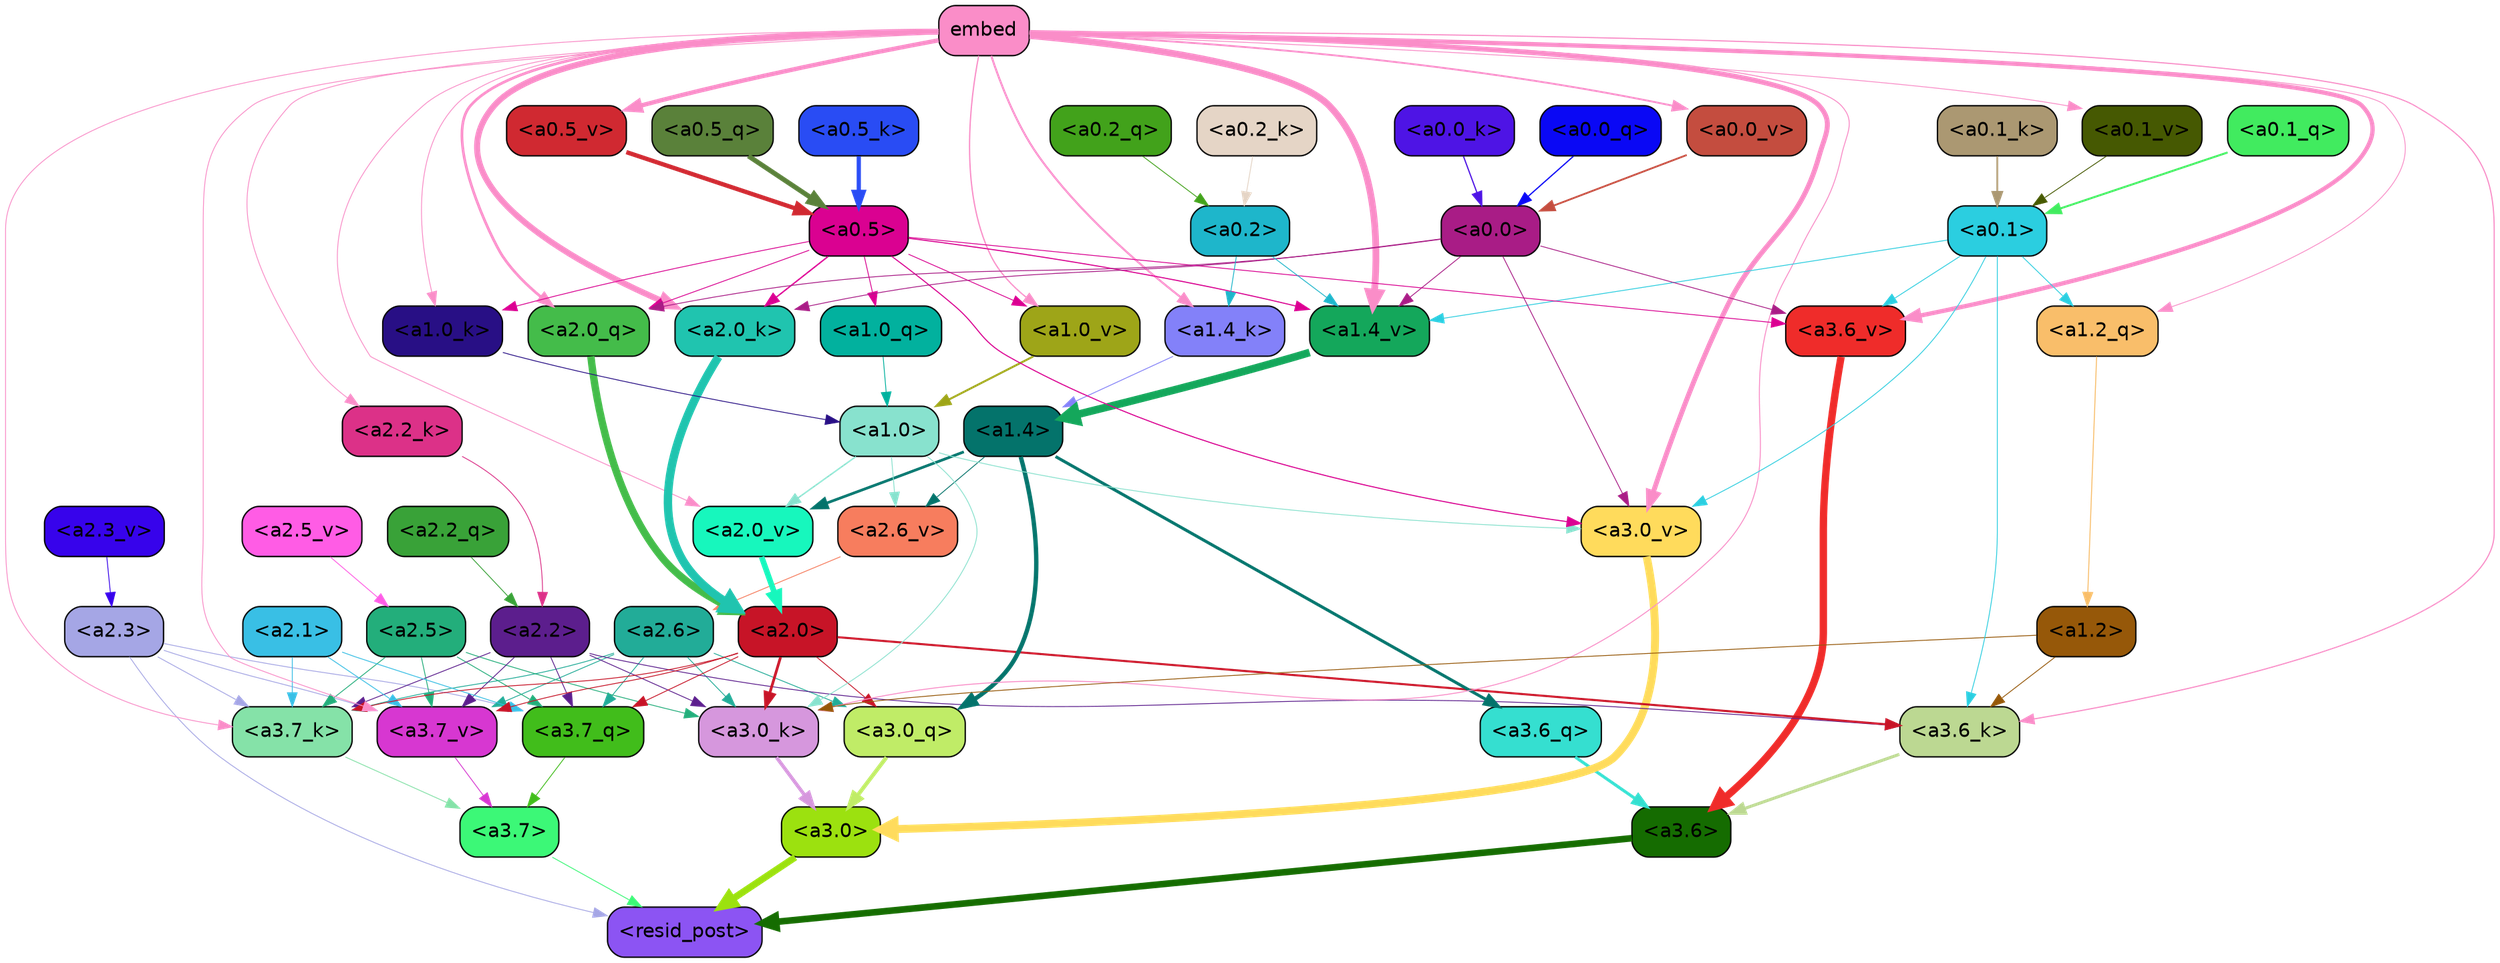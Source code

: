 strict digraph "" {
	graph [bgcolor=transparent,
		layout=dot,
		overlap=false,
		splines=true
	];
	"<a3.7>"	[color=black,
		fillcolor="#3cf877",
		fontname=Helvetica,
		shape=box,
		style="filled, rounded"];
	"<resid_post>"	[color=black,
		fillcolor="#8c54f3",
		fontname=Helvetica,
		shape=box,
		style="filled, rounded"];
	"<a3.7>" -> "<resid_post>"	[color="#3cf877",
		penwidth=0.6];
	"<a3.6>"	[color=black,
		fillcolor="#156c01",
		fontname=Helvetica,
		shape=box,
		style="filled, rounded"];
	"<a3.6>" -> "<resid_post>"	[color="#156c01",
		penwidth=4.7534414529800415];
	"<a3.0>"	[color=black,
		fillcolor="#9ce10f",
		fontname=Helvetica,
		shape=box,
		style="filled, rounded"];
	"<a3.0>" -> "<resid_post>"	[color="#9ce10f",
		penwidth=4.898576855659485];
	"<a2.3>"	[color=black,
		fillcolor="#a5a6e5",
		fontname=Helvetica,
		shape=box,
		style="filled, rounded"];
	"<a2.3>" -> "<resid_post>"	[color="#a5a6e5",
		penwidth=0.6];
	"<a3.7_q>"	[color=black,
		fillcolor="#41bd1b",
		fontname=Helvetica,
		shape=box,
		style="filled, rounded"];
	"<a2.3>" -> "<a3.7_q>"	[color="#a5a6e5",
		penwidth=0.6];
	"<a3.7_k>"	[color=black,
		fillcolor="#85e2a8",
		fontname=Helvetica,
		shape=box,
		style="filled, rounded"];
	"<a2.3>" -> "<a3.7_k>"	[color="#a5a6e5",
		penwidth=0.6];
	"<a3.7_v>"	[color=black,
		fillcolor="#d737d1",
		fontname=Helvetica,
		shape=box,
		style="filled, rounded"];
	"<a2.3>" -> "<a3.7_v>"	[color="#a5a6e5",
		penwidth=0.6];
	"<a3.7_q>" -> "<a3.7>"	[color="#41bd1b",
		penwidth=0.6];
	"<a3.6_q>"	[color=black,
		fillcolor="#35dfd0",
		fontname=Helvetica,
		shape=box,
		style="filled, rounded"];
	"<a3.6_q>" -> "<a3.6>"	[color="#35dfd0",
		penwidth=2.160832464694977];
	"<a3.0_q>"	[color=black,
		fillcolor="#c0ec67",
		fontname=Helvetica,
		shape=box,
		style="filled, rounded"];
	"<a3.0_q>" -> "<a3.0>"	[color="#c0ec67",
		penwidth=2.870753765106201];
	"<a3.7_k>" -> "<a3.7>"	[color="#85e2a8",
		penwidth=0.6];
	"<a3.6_k>"	[color=black,
		fillcolor="#bcd892",
		fontname=Helvetica,
		shape=box,
		style="filled, rounded"];
	"<a3.6_k>" -> "<a3.6>"	[color="#bcd892",
		penwidth=2.13908451795578];
	"<a3.0_k>"	[color=black,
		fillcolor="#d697dd",
		fontname=Helvetica,
		shape=box,
		style="filled, rounded"];
	"<a3.0_k>" -> "<a3.0>"	[color="#d697dd",
		penwidth=2.520303964614868];
	"<a3.7_v>" -> "<a3.7>"	[color="#d737d1",
		penwidth=0.6];
	"<a3.6_v>"	[color=black,
		fillcolor="#ef2c2a",
		fontname=Helvetica,
		shape=box,
		style="filled, rounded"];
	"<a3.6_v>" -> "<a3.6>"	[color="#ef2c2a",
		penwidth=5.297133803367615];
	"<a3.0_v>"	[color=black,
		fillcolor="#ffdb5c",
		fontname=Helvetica,
		shape=box,
		style="filled, rounded"];
	"<a3.0_v>" -> "<a3.0>"	[color="#ffdb5c",
		penwidth=5.680712580680847];
	"<a2.6>"	[color=black,
		fillcolor="#22ac98",
		fontname=Helvetica,
		shape=box,
		style="filled, rounded"];
	"<a2.6>" -> "<a3.7_q>"	[color="#22ac98",
		penwidth=0.6];
	"<a2.6>" -> "<a3.0_q>"	[color="#22ac98",
		penwidth=0.6];
	"<a2.6>" -> "<a3.7_k>"	[color="#22ac98",
		penwidth=0.6];
	"<a2.6>" -> "<a3.0_k>"	[color="#22ac98",
		penwidth=0.6];
	"<a2.6>" -> "<a3.7_v>"	[color="#22ac98",
		penwidth=0.6];
	"<a2.5>"	[color=black,
		fillcolor="#23ae7b",
		fontname=Helvetica,
		shape=box,
		style="filled, rounded"];
	"<a2.5>" -> "<a3.7_q>"	[color="#23ae7b",
		penwidth=0.6];
	"<a2.5>" -> "<a3.7_k>"	[color="#23ae7b",
		penwidth=0.6];
	"<a2.5>" -> "<a3.0_k>"	[color="#23ae7b",
		penwidth=0.6];
	"<a2.5>" -> "<a3.7_v>"	[color="#23ae7b",
		penwidth=0.6];
	"<a2.2>"	[color=black,
		fillcolor="#5c1e8d",
		fontname=Helvetica,
		shape=box,
		style="filled, rounded"];
	"<a2.2>" -> "<a3.7_q>"	[color="#5c1e8d",
		penwidth=0.6];
	"<a2.2>" -> "<a3.7_k>"	[color="#5c1e8d",
		penwidth=0.6];
	"<a2.2>" -> "<a3.6_k>"	[color="#5c1e8d",
		penwidth=0.6];
	"<a2.2>" -> "<a3.0_k>"	[color="#5c1e8d",
		penwidth=0.6];
	"<a2.2>" -> "<a3.7_v>"	[color="#5c1e8d",
		penwidth=0.6];
	"<a2.1>"	[color=black,
		fillcolor="#39bfe5",
		fontname=Helvetica,
		shape=box,
		style="filled, rounded"];
	"<a2.1>" -> "<a3.7_q>"	[color="#39bfe5",
		penwidth=0.6];
	"<a2.1>" -> "<a3.7_k>"	[color="#39bfe5",
		penwidth=0.6];
	"<a2.1>" -> "<a3.7_v>"	[color="#39bfe5",
		penwidth=0.6];
	"<a2.0>"	[color=black,
		fillcolor="#c71427",
		fontname=Helvetica,
		shape=box,
		style="filled, rounded"];
	"<a2.0>" -> "<a3.7_q>"	[color="#c71427",
		penwidth=0.6];
	"<a2.0>" -> "<a3.0_q>"	[color="#c71427",
		penwidth=0.6];
	"<a2.0>" -> "<a3.7_k>"	[color="#c71427",
		penwidth=0.6];
	"<a2.0>" -> "<a3.6_k>"	[color="#c71427",
		penwidth=1.4807794839143753];
	"<a2.0>" -> "<a3.0_k>"	[color="#c71427",
		penwidth=1.9436544477939606];
	"<a2.0>" -> "<a3.7_v>"	[color="#c71427",
		penwidth=0.6];
	"<a1.4>"	[color=black,
		fillcolor="#04736b",
		fontname=Helvetica,
		shape=box,
		style="filled, rounded"];
	"<a1.4>" -> "<a3.6_q>"	[color="#04736b",
		penwidth=2.1635248363018036];
	"<a1.4>" -> "<a3.0_q>"	[color="#04736b",
		penwidth=3.1362746953964233];
	"<a2.6_v>"	[color=black,
		fillcolor="#f77d5e",
		fontname=Helvetica,
		shape=box,
		style="filled, rounded"];
	"<a1.4>" -> "<a2.6_v>"	[color="#04736b",
		penwidth=0.6];
	"<a2.0_v>"	[color=black,
		fillcolor="#17f7bd",
		fontname=Helvetica,
		shape=box,
		style="filled, rounded"];
	"<a1.4>" -> "<a2.0_v>"	[color="#04736b",
		penwidth=1.9271827340126038];
	embed	[color=black,
		fillcolor="#fa8dc8",
		fontname=Helvetica,
		shape=box,
		style="filled, rounded"];
	embed -> "<a3.7_k>"	[color="#fa8dc8",
		penwidth=0.6];
	embed -> "<a3.6_k>"	[color="#fa8dc8",
		penwidth=0.8202246725559235];
	embed -> "<a3.0_k>"	[color="#fa8dc8",
		penwidth=0.6771316379308701];
	embed -> "<a3.7_v>"	[color="#fa8dc8",
		penwidth=0.6];
	embed -> "<a3.6_v>"	[color="#fa8dc8",
		penwidth=3.067279100418091];
	embed -> "<a3.0_v>"	[color="#fa8dc8",
		penwidth=3.5202720761299133];
	"<a2.0_q>"	[color=black,
		fillcolor="#44bc4a",
		fontname=Helvetica,
		shape=box,
		style="filled, rounded"];
	embed -> "<a2.0_q>"	[color="#fa8dc8",
		penwidth=1.9194039106369019];
	"<a2.2_k>"	[color=black,
		fillcolor="#dc3188",
		fontname=Helvetica,
		shape=box,
		style="filled, rounded"];
	embed -> "<a2.2_k>"	[color="#fa8dc8",
		penwidth=0.6];
	"<a2.0_k>"	[color=black,
		fillcolor="#20c4af",
		fontname=Helvetica,
		shape=box,
		style="filled, rounded"];
	embed -> "<a2.0_k>"	[color="#fa8dc8",
		penwidth=4.28515887260437];
	embed -> "<a2.0_v>"	[color="#fa8dc8",
		penwidth=0.6];
	"<a1.2_q>"	[color=black,
		fillcolor="#f9be6a",
		fontname=Helvetica,
		shape=box,
		style="filled, rounded"];
	embed -> "<a1.2_q>"	[color="#fa8dc8",
		penwidth=0.6];
	"<a1.4_k>"	[color=black,
		fillcolor="#8381f9",
		fontname=Helvetica,
		shape=box,
		style="filled, rounded"];
	embed -> "<a1.4_k>"	[color="#fa8dc8",
		penwidth=1.441945195198059];
	"<a1.0_k>"	[color=black,
		fillcolor="#280f85",
		fontname=Helvetica,
		shape=box,
		style="filled, rounded"];
	embed -> "<a1.0_k>"	[color="#fa8dc8",
		penwidth=0.6];
	"<a1.4_v>"	[color=black,
		fillcolor="#14a75b",
		fontname=Helvetica,
		shape=box,
		style="filled, rounded"];
	embed -> "<a1.4_v>"	[color="#fa8dc8",
		penwidth=4.830149412155151];
	"<a1.0_v>"	[color=black,
		fillcolor="#9ea518",
		fontname=Helvetica,
		shape=box,
		style="filled, rounded"];
	embed -> "<a1.0_v>"	[color="#fa8dc8",
		penwidth=0.8981428295373917];
	"<a0.5_v>"	[color=black,
		fillcolor="#d02931",
		fontname=Helvetica,
		shape=box,
		style="filled, rounded"];
	embed -> "<a0.5_v>"	[color="#fa8dc8",
		penwidth=3.074461340904236];
	"<a0.1_v>"	[color=black,
		fillcolor="#465902",
		fontname=Helvetica,
		shape=box,
		style="filled, rounded"];
	embed -> "<a0.1_v>"	[color="#fa8dc8",
		penwidth=0.6];
	"<a0.0_v>"	[color=black,
		fillcolor="#c44d3f",
		fontname=Helvetica,
		shape=box,
		style="filled, rounded"];
	embed -> "<a0.0_v>"	[color="#fa8dc8",
		penwidth=1.2872365713119507];
	"<a1.2>"	[color=black,
		fillcolor="#965809",
		fontname=Helvetica,
		shape=box,
		style="filled, rounded"];
	"<a1.2>" -> "<a3.6_k>"	[color="#965809",
		penwidth=0.6];
	"<a1.2>" -> "<a3.0_k>"	[color="#965809",
		penwidth=0.6];
	"<a0.1>"	[color=black,
		fillcolor="#2bcee0",
		fontname=Helvetica,
		shape=box,
		style="filled, rounded"];
	"<a0.1>" -> "<a3.6_k>"	[color="#2bcee0",
		penwidth=0.6];
	"<a0.1>" -> "<a3.6_v>"	[color="#2bcee0",
		penwidth=0.6];
	"<a0.1>" -> "<a3.0_v>"	[color="#2bcee0",
		penwidth=0.6];
	"<a0.1>" -> "<a1.2_q>"	[color="#2bcee0",
		penwidth=0.6];
	"<a0.1>" -> "<a1.4_v>"	[color="#2bcee0",
		penwidth=0.6];
	"<a1.0>"	[color=black,
		fillcolor="#88e2ce",
		fontname=Helvetica,
		shape=box,
		style="filled, rounded"];
	"<a1.0>" -> "<a3.0_k>"	[color="#88e2ce",
		penwidth=0.6];
	"<a1.0>" -> "<a3.0_v>"	[color="#88e2ce",
		penwidth=0.6];
	"<a1.0>" -> "<a2.6_v>"	[color="#88e2ce",
		penwidth=0.6];
	"<a1.0>" -> "<a2.0_v>"	[color="#88e2ce",
		penwidth=0.9754131138324738];
	"<a0.5>"	[color=black,
		fillcolor="#da0191",
		fontname=Helvetica,
		shape=box,
		style="filled, rounded"];
	"<a0.5>" -> "<a3.6_v>"	[color="#da0191",
		penwidth=0.6];
	"<a0.5>" -> "<a3.0_v>"	[color="#da0191",
		penwidth=0.764040544629097];
	"<a0.5>" -> "<a2.0_q>"	[color="#da0191",
		penwidth=0.6];
	"<a0.5>" -> "<a2.0_k>"	[color="#da0191",
		penwidth=0.9763890504837036];
	"<a1.0_q>"	[color=black,
		fillcolor="#02b19e",
		fontname=Helvetica,
		shape=box,
		style="filled, rounded"];
	"<a0.5>" -> "<a1.0_q>"	[color="#da0191",
		penwidth=0.6];
	"<a0.5>" -> "<a1.0_k>"	[color="#da0191",
		penwidth=0.6];
	"<a0.5>" -> "<a1.4_v>"	[color="#da0191",
		penwidth=0.7723740935325623];
	"<a0.5>" -> "<a1.0_v>"	[color="#da0191",
		penwidth=0.6];
	"<a0.0>"	[color=black,
		fillcolor="#a91c86",
		fontname=Helvetica,
		shape=box,
		style="filled, rounded"];
	"<a0.0>" -> "<a3.6_v>"	[color="#a91c86",
		penwidth=0.6];
	"<a0.0>" -> "<a3.0_v>"	[color="#a91c86",
		penwidth=0.6];
	"<a0.0>" -> "<a2.0_q>"	[color="#a91c86",
		penwidth=0.6];
	"<a0.0>" -> "<a2.0_k>"	[color="#a91c86",
		penwidth=0.6];
	"<a0.0>" -> "<a1.4_v>"	[color="#a91c86",
		penwidth=0.6];
	"<a2.2_q>"	[color=black,
		fillcolor="#39a238",
		fontname=Helvetica,
		shape=box,
		style="filled, rounded"];
	"<a2.2_q>" -> "<a2.2>"	[color="#39a238",
		penwidth=0.6];
	"<a2.0_q>" -> "<a2.0>"	[color="#44bc4a",
		penwidth=5.313405752182007];
	"<a2.2_k>" -> "<a2.2>"	[color="#dc3188",
		penwidth=0.6];
	"<a2.0_k>" -> "<a2.0>"	[color="#20c4af",
		penwidth=6.029795527458191];
	"<a2.6_v>" -> "<a2.6>"	[color="#f77d5e",
		penwidth=0.6];
	"<a2.5_v>"	[color=black,
		fillcolor="#ff5ce5",
		fontname=Helvetica,
		shape=box,
		style="filled, rounded"];
	"<a2.5_v>" -> "<a2.5>"	[color="#ff5ce5",
		penwidth=0.6];
	"<a2.3_v>"	[color=black,
		fillcolor="#3703eb",
		fontname=Helvetica,
		shape=box,
		style="filled, rounded"];
	"<a2.3_v>" -> "<a2.3>"	[color="#3703eb",
		penwidth=0.6];
	"<a2.0_v>" -> "<a2.0>"	[color="#17f7bd",
		penwidth=4.041402816772461];
	"<a1.2_q>" -> "<a1.2>"	[color="#f9be6a",
		penwidth=0.6924253702163696];
	"<a1.0_q>" -> "<a1.0>"	[color="#02b19e",
		penwidth=0.6];
	"<a1.4_k>" -> "<a1.4>"	[color="#8381f9",
		penwidth=0.6];
	"<a1.0_k>" -> "<a1.0>"	[color="#280f85",
		penwidth=0.6];
	"<a1.4_v>" -> "<a1.4>"	[color="#14a75b",
		penwidth=5.515027642250061];
	"<a1.0_v>" -> "<a1.0>"	[color="#9ea518",
		penwidth=1.4252789914608002];
	"<a0.2>"	[color=black,
		fillcolor="#1eb6cb",
		fontname=Helvetica,
		shape=box,
		style="filled, rounded"];
	"<a0.2>" -> "<a1.4_k>"	[color="#1eb6cb",
		penwidth=0.6];
	"<a0.2>" -> "<a1.4_v>"	[color="#1eb6cb",
		penwidth=0.6];
	"<a0.5_q>"	[color=black,
		fillcolor="#5a813a",
		fontname=Helvetica,
		shape=box,
		style="filled, rounded"];
	"<a0.5_q>" -> "<a0.5>"	[color="#5a813a",
		penwidth=3.470327615737915];
	"<a0.2_q>"	[color=black,
		fillcolor="#42a21b",
		fontname=Helvetica,
		shape=box,
		style="filled, rounded"];
	"<a0.2_q>" -> "<a0.2>"	[color="#42a21b",
		penwidth=0.6];
	"<a0.1_q>"	[color=black,
		fillcolor="#41eb5f",
		fontname=Helvetica,
		shape=box,
		style="filled, rounded"];
	"<a0.1_q>" -> "<a0.1>"	[color="#41eb5f",
		penwidth=1.4035804867744446];
	"<a0.0_q>"	[color=black,
		fillcolor="#0a08f5",
		fontname=Helvetica,
		shape=box,
		style="filled, rounded"];
	"<a0.0_q>" -> "<a0.0>"	[color="#0a08f5",
		penwidth=0.8884857892990112];
	"<a0.5_k>"	[color=black,
		fillcolor="#294cf4",
		fontname=Helvetica,
		shape=box,
		style="filled, rounded"];
	"<a0.5_k>" -> "<a0.5>"	[color="#294cf4",
		penwidth=3.017053723335266];
	"<a0.2_k>"	[color=black,
		fillcolor="#e5d5c6",
		fontname=Helvetica,
		shape=box,
		style="filled, rounded"];
	"<a0.2_k>" -> "<a0.2>"	[color="#e5d5c6",
		penwidth=0.6];
	"<a0.1_k>"	[color=black,
		fillcolor="#ab9872",
		fontname=Helvetica,
		shape=box,
		style="filled, rounded"];
	"<a0.1_k>" -> "<a0.1>"	[color="#ab9872",
		penwidth=1.3217589855194092];
	"<a0.0_k>"	[color=black,
		fillcolor="#4e14e5",
		fontname=Helvetica,
		shape=box,
		style="filled, rounded"];
	"<a0.0_k>" -> "<a0.0>"	[color="#4e14e5",
		penwidth=0.8782260417938232];
	"<a0.5_v>" -> "<a0.5>"	[color="#d02931",
		penwidth=3.088594377040863];
	"<a0.1_v>" -> "<a0.1>"	[color="#465902",
		penwidth=0.6];
	"<a0.0_v>" -> "<a0.0>"	[color="#c44d3f",
		penwidth=1.2872320413589478];
}
